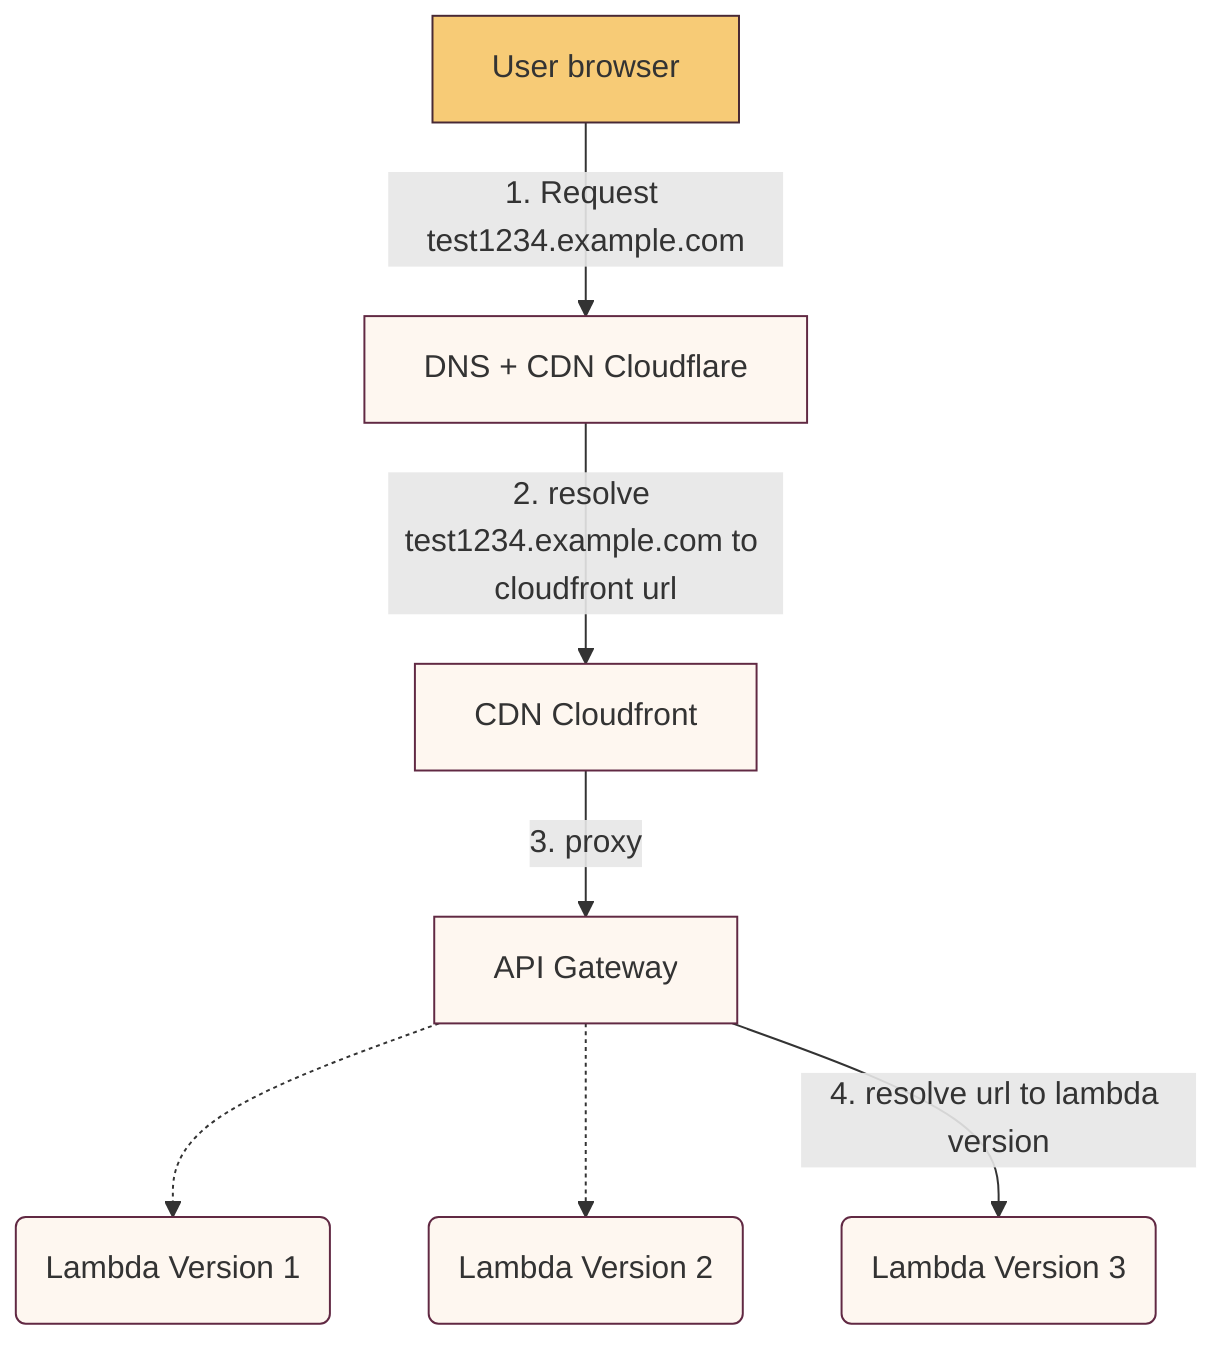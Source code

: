 graph TD;
    browser[User browser]
    cloudflare[DNS + CDN Cloudflare]
    cloudfront[CDN Cloudfront]
    api[API Gateway]
    lambda1(Lambda Version 1)
    lambda2(Lambda Version 2)
    lambda3(Lambda Version 3)

    browser -- 1. Request test1234.example.com --> cloudflare
    cloudflare -- 2. resolve test1234.example.com to cloudfront url--> cloudfront
    cloudfront -- 3. proxy --> api
    api -.-> lambda1
    api -.-> lambda2
    api -- 4. resolve url to lambda version --> lambda3

    classDef light fill:#fef7f0,stroke:#612943;
    classDef bold fill:#f7cb76,stroke:#482935;

    class browser bold
    class cloudflare,cloudfront,api,lambda1,lambda2,lambda3 light
